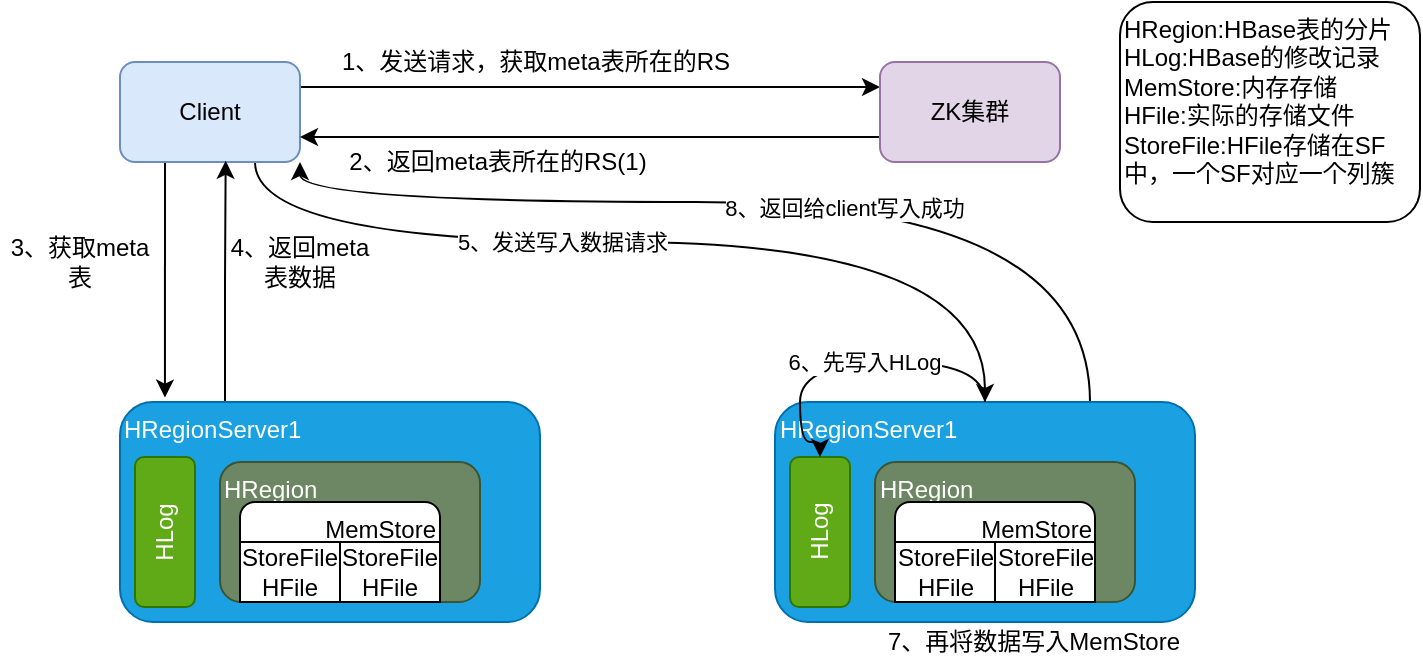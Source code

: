 <mxfile version="13.7.9" type="device"><diagram id="S-ioC5t4A21koWC70KFA" name="HBase写数据流程"><mxGraphModel dx="1024" dy="592" grid="1" gridSize="10" guides="1" tooltips="1" connect="1" arrows="1" fold="1" page="0" pageScale="1" pageWidth="827" pageHeight="1169" math="0" shadow="0"><root><mxCell id="0"/><mxCell id="1" parent="0"/><mxCell id="qzkrR0YZFG7xTxn0ZZc8-15" style="edgeStyle=orthogonalEdgeStyle;rounded=0;orthogonalLoop=1;jettySize=auto;html=1;exitX=1;exitY=0.25;exitDx=0;exitDy=0;entryX=0;entryY=0.25;entryDx=0;entryDy=0;" edge="1" parent="1" source="qzkrR0YZFG7xTxn0ZZc8-1" target="qzkrR0YZFG7xTxn0ZZc8-2"><mxGeometry relative="1" as="geometry"/></mxCell><mxCell id="qzkrR0YZFG7xTxn0ZZc8-21" style="edgeStyle=orthogonalEdgeStyle;rounded=0;orthogonalLoop=1;jettySize=auto;html=1;exitX=0.25;exitY=1;exitDx=0;exitDy=0;entryX=0.107;entryY=-0.02;entryDx=0;entryDy=0;entryPerimeter=0;" edge="1" parent="1" source="qzkrR0YZFG7xTxn0ZZc8-1" target="qzkrR0YZFG7xTxn0ZZc8-3"><mxGeometry relative="1" as="geometry"/></mxCell><mxCell id="qzkrR0YZFG7xTxn0ZZc8-27" style="edgeStyle=orthogonalEdgeStyle;curved=1;rounded=0;orthogonalLoop=1;jettySize=auto;html=1;exitX=0.75;exitY=1;exitDx=0;exitDy=0;entryX=0.5;entryY=0;entryDx=0;entryDy=0;" edge="1" parent="1" source="qzkrR0YZFG7xTxn0ZZc8-1" target="qzkrR0YZFG7xTxn0ZZc8-9"><mxGeometry relative="1" as="geometry"><Array as="points"><mxPoint x="168" y="180"/><mxPoint x="533" y="180"/></Array></mxGeometry></mxCell><mxCell id="qzkrR0YZFG7xTxn0ZZc8-28" value="5、发送写入数据请求" style="edgeLabel;html=1;align=center;verticalAlign=middle;resizable=0;points=[];" vertex="1" connectable="0" parent="qzkrR0YZFG7xTxn0ZZc8-27"><mxGeometry x="-0.31" y="1" relative="1" as="geometry"><mxPoint x="25.5" y="1" as="offset"/></mxGeometry></mxCell><mxCell id="qzkrR0YZFG7xTxn0ZZc8-1" value="Client" style="rounded=1;whiteSpace=wrap;html=1;fillColor=#dae8fc;strokeColor=#6c8ebf;" vertex="1" parent="1"><mxGeometry x="100" y="90" width="90" height="50" as="geometry"/></mxCell><mxCell id="qzkrR0YZFG7xTxn0ZZc8-18" style="edgeStyle=orthogonalEdgeStyle;rounded=0;orthogonalLoop=1;jettySize=auto;html=1;exitX=0;exitY=0.75;exitDx=0;exitDy=0;entryX=1;entryY=0.75;entryDx=0;entryDy=0;" edge="1" parent="1" source="qzkrR0YZFG7xTxn0ZZc8-2" target="qzkrR0YZFG7xTxn0ZZc8-1"><mxGeometry relative="1" as="geometry"/></mxCell><mxCell id="qzkrR0YZFG7xTxn0ZZc8-2" value="ZK集群" style="rounded=1;whiteSpace=wrap;html=1;fillColor=#e1d5e7;strokeColor=#9673a6;" vertex="1" parent="1"><mxGeometry x="480" y="90" width="90" height="50" as="geometry"/></mxCell><mxCell id="qzkrR0YZFG7xTxn0ZZc8-23" style="edgeStyle=orthogonalEdgeStyle;rounded=0;orthogonalLoop=1;jettySize=auto;html=1;exitX=0.25;exitY=0;exitDx=0;exitDy=0;entryX=0.587;entryY=0.988;entryDx=0;entryDy=0;entryPerimeter=0;" edge="1" parent="1" source="qzkrR0YZFG7xTxn0ZZc8-3" target="qzkrR0YZFG7xTxn0ZZc8-1"><mxGeometry relative="1" as="geometry"/></mxCell><mxCell id="qzkrR0YZFG7xTxn0ZZc8-3" value="HRegionServer1" style="rounded=1;whiteSpace=wrap;html=1;verticalAlign=top;align=left;fillColor=#1ba1e2;strokeColor=#006EAF;fontColor=#ffffff;" vertex="1" parent="1"><mxGeometry x="100" y="260" width="210" height="110" as="geometry"/></mxCell><mxCell id="qzkrR0YZFG7xTxn0ZZc8-4" value="HLog" style="rounded=1;whiteSpace=wrap;html=1;align=center;rotation=-90;fillColor=#60a917;strokeColor=#2D7600;fontColor=#ffffff;" vertex="1" parent="1"><mxGeometry x="85" y="310" width="75" height="30" as="geometry"/></mxCell><mxCell id="qzkrR0YZFG7xTxn0ZZc8-5" value="HRegion" style="rounded=1;whiteSpace=wrap;html=1;align=left;verticalAlign=top;fillColor=#6d8764;strokeColor=#3A5431;fontColor=#ffffff;" vertex="1" parent="1"><mxGeometry x="150" y="290" width="130" height="70" as="geometry"/></mxCell><mxCell id="qzkrR0YZFG7xTxn0ZZc8-6" value="MemStore" style="rounded=1;whiteSpace=wrap;html=1;align=right;verticalAlign=top;" vertex="1" parent="1"><mxGeometry x="160" y="310" width="100" height="50" as="geometry"/></mxCell><mxCell id="qzkrR0YZFG7xTxn0ZZc8-7" value="StoreFile&lt;br&gt;HFile" style="rounded=0;whiteSpace=wrap;html=1;align=center;" vertex="1" parent="1"><mxGeometry x="160" y="330" width="50" height="30" as="geometry"/></mxCell><mxCell id="qzkrR0YZFG7xTxn0ZZc8-8" value="StoreFile&lt;br&gt;HFile" style="rounded=0;whiteSpace=wrap;html=1;align=center;" vertex="1" parent="1"><mxGeometry x="210" y="330" width="50" height="30" as="geometry"/></mxCell><mxCell id="qzkrR0YZFG7xTxn0ZZc8-33" style="edgeStyle=orthogonalEdgeStyle;curved=1;rounded=0;orthogonalLoop=1;jettySize=auto;html=1;exitX=0.75;exitY=0;exitDx=0;exitDy=0;entryX=1;entryY=1;entryDx=0;entryDy=0;" edge="1" parent="1" source="qzkrR0YZFG7xTxn0ZZc8-9" target="qzkrR0YZFG7xTxn0ZZc8-1"><mxGeometry relative="1" as="geometry"><Array as="points"><mxPoint x="585" y="160"/><mxPoint x="190" y="160"/></Array></mxGeometry></mxCell><mxCell id="qzkrR0YZFG7xTxn0ZZc8-34" value="8、返回给client写入成功" style="edgeLabel;html=1;align=center;verticalAlign=middle;resizable=0;points=[];" vertex="1" connectable="0" parent="qzkrR0YZFG7xTxn0ZZc8-33"><mxGeometry x="-0.133" y="3" relative="1" as="geometry"><mxPoint as="offset"/></mxGeometry></mxCell><mxCell id="qzkrR0YZFG7xTxn0ZZc8-9" value="HRegionServer1" style="rounded=1;whiteSpace=wrap;html=1;verticalAlign=top;align=left;fillColor=#1ba1e2;strokeColor=#006EAF;fontColor=#ffffff;" vertex="1" parent="1"><mxGeometry x="427.5" y="260" width="210" height="110" as="geometry"/></mxCell><mxCell id="qzkrR0YZFG7xTxn0ZZc8-10" value="HLog" style="rounded=1;whiteSpace=wrap;html=1;align=center;rotation=-90;fillColor=#60a917;strokeColor=#2D7600;fontColor=#ffffff;" vertex="1" parent="1"><mxGeometry x="412.5" y="310" width="75" height="30" as="geometry"/></mxCell><mxCell id="qzkrR0YZFG7xTxn0ZZc8-11" value="HRegion" style="rounded=1;whiteSpace=wrap;html=1;align=left;verticalAlign=top;fillColor=#6d8764;strokeColor=#3A5431;fontColor=#ffffff;" vertex="1" parent="1"><mxGeometry x="477.5" y="290" width="130" height="70" as="geometry"/></mxCell><mxCell id="qzkrR0YZFG7xTxn0ZZc8-12" value="MemStore" style="rounded=1;whiteSpace=wrap;html=1;align=right;verticalAlign=top;" vertex="1" parent="1"><mxGeometry x="487.5" y="310" width="100" height="50" as="geometry"/></mxCell><mxCell id="qzkrR0YZFG7xTxn0ZZc8-13" value="StoreFile&lt;br&gt;HFile" style="rounded=0;whiteSpace=wrap;html=1;align=center;" vertex="1" parent="1"><mxGeometry x="487.5" y="330" width="50" height="30" as="geometry"/></mxCell><mxCell id="qzkrR0YZFG7xTxn0ZZc8-14" value="StoreFile&lt;br&gt;HFile" style="rounded=0;whiteSpace=wrap;html=1;align=center;" vertex="1" parent="1"><mxGeometry x="537.5" y="330" width="50" height="30" as="geometry"/></mxCell><mxCell id="qzkrR0YZFG7xTxn0ZZc8-17" value="1、发送请求，获取meta表所在的RS" style="text;html=1;strokeColor=none;fillColor=none;align=center;verticalAlign=middle;whiteSpace=wrap;rounded=0;" vertex="1" parent="1"><mxGeometry x="202.5" y="80" width="210" height="20" as="geometry"/></mxCell><mxCell id="qzkrR0YZFG7xTxn0ZZc8-19" value="2、返回meta表所在的RS(1)" style="text;html=1;strokeColor=none;fillColor=none;align=center;verticalAlign=middle;whiteSpace=wrap;rounded=0;" vertex="1" parent="1"><mxGeometry x="202.5" y="130" width="172" height="20" as="geometry"/></mxCell><mxCell id="qzkrR0YZFG7xTxn0ZZc8-20" value="HRegion:HBase表的分片&lt;br&gt;HLog:HBase的修改记录&lt;br&gt;MemStore:内存存储&lt;br&gt;HFile:实际的存储文件&lt;br&gt;StoreFile:HFile存储在SF中，一个SF对应一个列簇" style="rounded=1;whiteSpace=wrap;html=1;align=left;verticalAlign=top;" vertex="1" parent="1"><mxGeometry x="600" y="60" width="150" height="110" as="geometry"/></mxCell><mxCell id="qzkrR0YZFG7xTxn0ZZc8-22" value="3、获取meta表" style="text;html=1;strokeColor=none;fillColor=none;align=center;verticalAlign=middle;whiteSpace=wrap;rounded=0;" vertex="1" parent="1"><mxGeometry x="40" y="180" width="80" height="20" as="geometry"/></mxCell><mxCell id="qzkrR0YZFG7xTxn0ZZc8-24" value="4、返回meta表数据" style="text;html=1;strokeColor=none;fillColor=none;align=center;verticalAlign=middle;whiteSpace=wrap;rounded=0;" vertex="1" parent="1"><mxGeometry x="150" y="180" width="80" height="20" as="geometry"/></mxCell><mxCell id="qzkrR0YZFG7xTxn0ZZc8-30" style="edgeStyle=orthogonalEdgeStyle;curved=1;rounded=0;orthogonalLoop=1;jettySize=auto;html=1;exitX=0.5;exitY=0;exitDx=0;exitDy=0;entryX=1;entryY=0.5;entryDx=0;entryDy=0;" edge="1" parent="1" source="qzkrR0YZFG7xTxn0ZZc8-9" target="qzkrR0YZFG7xTxn0ZZc8-10"><mxGeometry relative="1" as="geometry"><mxPoint x="450" y="240" as="targetPoint"/><Array as="points"><mxPoint x="533" y="240"/><mxPoint x="440" y="240"/><mxPoint x="440" y="280"/><mxPoint x="450" y="280"/></Array></mxGeometry></mxCell><mxCell id="qzkrR0YZFG7xTxn0ZZc8-31" value="6、先写入HLog" style="edgeLabel;html=1;align=center;verticalAlign=middle;resizable=0;points=[];" vertex="1" connectable="0" parent="qzkrR0YZFG7xTxn0ZZc8-30"><mxGeometry x="-0.051" relative="1" as="geometry"><mxPoint as="offset"/></mxGeometry></mxCell><mxCell id="qzkrR0YZFG7xTxn0ZZc8-32" value="7、再将数据写入MemStore" style="text;html=1;strokeColor=none;fillColor=none;align=center;verticalAlign=middle;whiteSpace=wrap;rounded=0;" vertex="1" parent="1"><mxGeometry x="475.5" y="370" width="162" height="20" as="geometry"/></mxCell></root></mxGraphModel></diagram></mxfile>